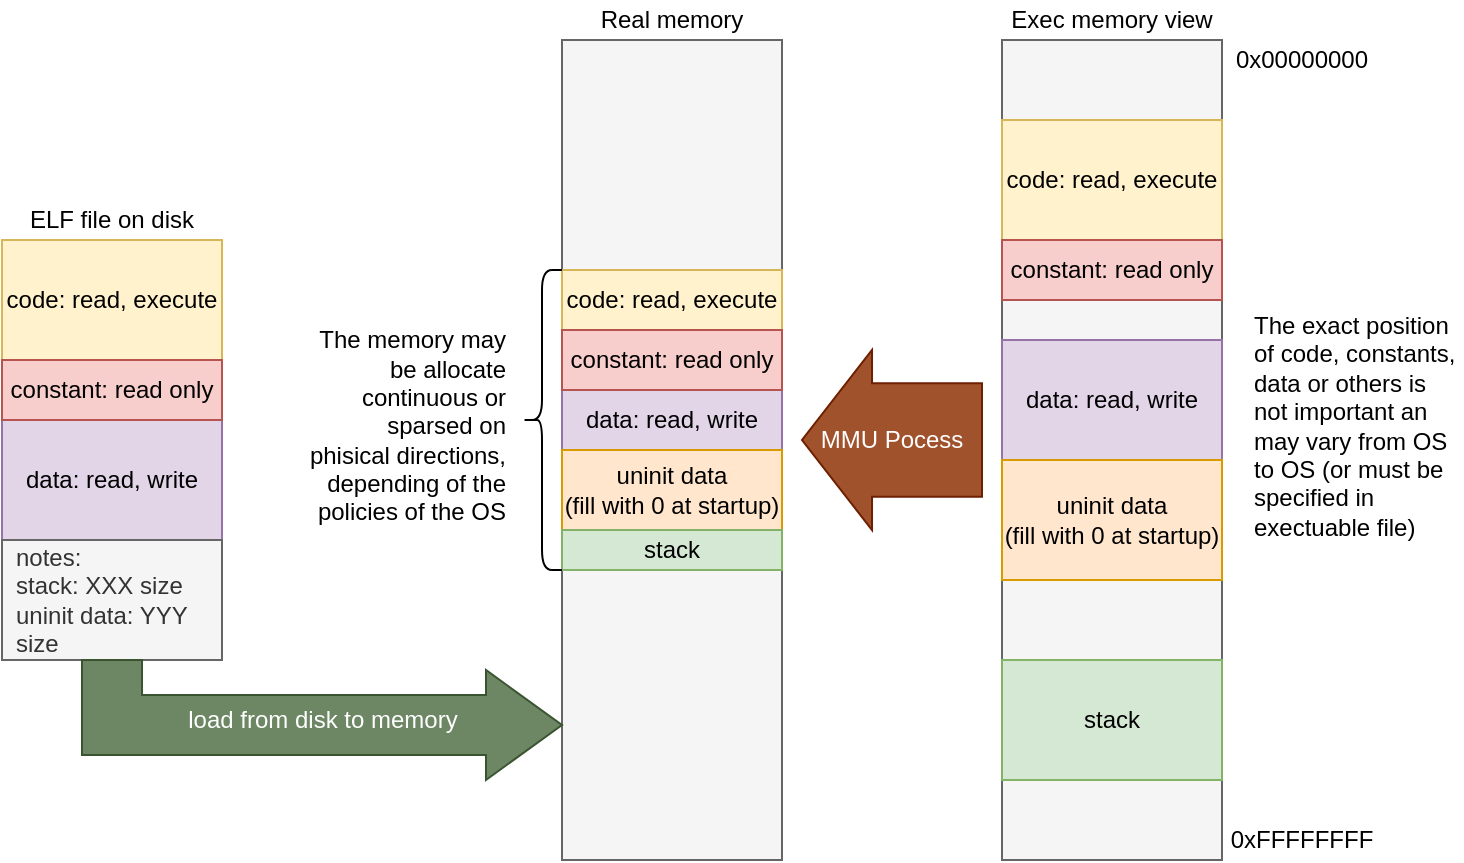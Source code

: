 <mxfile version="13.4.5" type="device"><diagram id="NlS8FvAFCOt90RP4PsmB" name="Page-1"><mxGraphModel dx="955" dy="636" grid="1" gridSize="10" guides="1" tooltips="1" connect="1" arrows="1" fold="1" page="1" pageScale="1" pageWidth="800" pageHeight="500" math="0" shadow="0"><root><mxCell id="0"/><mxCell id="1" parent="0"/><mxCell id="K38DCfmrWye-NqEGqvRb-1" value="" style="rounded=0;whiteSpace=wrap;html=1;fillColor=#f5f5f5;strokeColor=#666666;fontColor=#333333;" vertex="1" parent="1"><mxGeometry x="535" y="55" width="110" height="410" as="geometry"/></mxCell><mxCell id="K38DCfmrWye-NqEGqvRb-2" value="Exec memory view" style="text;html=1;strokeColor=none;fillColor=none;align=center;verticalAlign=middle;whiteSpace=wrap;rounded=0;" vertex="1" parent="1"><mxGeometry x="535" y="35" width="110" height="20" as="geometry"/></mxCell><mxCell id="K38DCfmrWye-NqEGqvRb-3" value="0x00000000" style="text;html=1;strokeColor=none;fillColor=none;align=center;verticalAlign=middle;whiteSpace=wrap;rounded=0;" vertex="1" parent="1"><mxGeometry x="645" y="55" width="80" height="20" as="geometry"/></mxCell><mxCell id="K38DCfmrWye-NqEGqvRb-4" value="0xFFFFFFFF" style="text;html=1;strokeColor=none;fillColor=none;align=center;verticalAlign=middle;whiteSpace=wrap;rounded=0;" vertex="1" parent="1"><mxGeometry x="645" y="445" width="80" height="20" as="geometry"/></mxCell><mxCell id="K38DCfmrWye-NqEGqvRb-5" value="code: read, execute" style="rounded=0;whiteSpace=wrap;html=1;fillColor=#fff2cc;strokeColor=#d6b656;" vertex="1" parent="1"><mxGeometry x="535" y="95" width="110" height="60" as="geometry"/></mxCell><mxCell id="K38DCfmrWye-NqEGqvRb-6" value="data: read, write" style="rounded=0;whiteSpace=wrap;html=1;fillColor=#e1d5e7;strokeColor=#9673a6;" vertex="1" parent="1"><mxGeometry x="535" y="205" width="110" height="60" as="geometry"/></mxCell><mxCell id="K38DCfmrWye-NqEGqvRb-7" value="constant: read only" style="rounded=0;whiteSpace=wrap;html=1;fillColor=#f8cecc;strokeColor=#b85450;" vertex="1" parent="1"><mxGeometry x="535" y="155" width="110" height="30" as="geometry"/></mxCell><mxCell id="K38DCfmrWye-NqEGqvRb-8" value="uninit data&lt;br&gt;(fill with 0 at startup)" style="rounded=0;whiteSpace=wrap;html=1;fillColor=#ffe6cc;strokeColor=#d79b00;" vertex="1" parent="1"><mxGeometry x="535" y="265" width="110" height="60" as="geometry"/></mxCell><mxCell id="K38DCfmrWye-NqEGqvRb-9" value="stack" style="rounded=0;whiteSpace=wrap;html=1;fillColor=#d5e8d4;strokeColor=#82b366;" vertex="1" parent="1"><mxGeometry x="535" y="365" width="110" height="60" as="geometry"/></mxCell><mxCell id="K38DCfmrWye-NqEGqvRb-10" value="code: read, execute" style="rounded=0;whiteSpace=wrap;html=1;fillColor=#fff2cc;strokeColor=#d6b656;" vertex="1" parent="1"><mxGeometry x="35" y="155" width="110" height="60" as="geometry"/></mxCell><mxCell id="K38DCfmrWye-NqEGqvRb-11" value="data: read, write" style="rounded=0;whiteSpace=wrap;html=1;fillColor=#e1d5e7;strokeColor=#9673a6;" vertex="1" parent="1"><mxGeometry x="35" y="245" width="110" height="60" as="geometry"/></mxCell><mxCell id="K38DCfmrWye-NqEGqvRb-12" value="constant: read only" style="rounded=0;whiteSpace=wrap;html=1;fillColor=#f8cecc;strokeColor=#b85450;" vertex="1" parent="1"><mxGeometry x="35" y="215" width="110" height="30" as="geometry"/></mxCell><mxCell id="K38DCfmrWye-NqEGqvRb-14" value="notes:&lt;br&gt;stack: XXX size&lt;br&gt;uninit data: YYY size" style="rounded=0;whiteSpace=wrap;html=1;fillColor=#f5f5f5;strokeColor=#666666;fontColor=#333333;align=left;spacingLeft=5;" vertex="1" parent="1"><mxGeometry x="35" y="305" width="110" height="60" as="geometry"/></mxCell><mxCell id="K38DCfmrWye-NqEGqvRb-16" value="ELF file on disk" style="text;html=1;strokeColor=none;fillColor=none;align=center;verticalAlign=middle;whiteSpace=wrap;rounded=0;" vertex="1" parent="1"><mxGeometry x="40" y="135" width="100" height="20" as="geometry"/></mxCell><mxCell id="K38DCfmrWye-NqEGqvRb-17" value="" style="rounded=0;whiteSpace=wrap;html=1;fillColor=#f5f5f5;strokeColor=#666666;fontColor=#333333;" vertex="1" parent="1"><mxGeometry x="315" y="55" width="110" height="410" as="geometry"/></mxCell><mxCell id="K38DCfmrWye-NqEGqvRb-18" value="Real memory" style="text;html=1;strokeColor=none;fillColor=none;align=center;verticalAlign=middle;whiteSpace=wrap;rounded=0;" vertex="1" parent="1"><mxGeometry x="315" y="35" width="110" height="20" as="geometry"/></mxCell><mxCell id="K38DCfmrWye-NqEGqvRb-21" value="code: read, execute" style="rounded=0;whiteSpace=wrap;html=1;fillColor=#fff2cc;strokeColor=#d6b656;" vertex="1" parent="1"><mxGeometry x="315" y="170" width="110" height="30" as="geometry"/></mxCell><mxCell id="K38DCfmrWye-NqEGqvRb-22" value="data: read, write" style="rounded=0;whiteSpace=wrap;html=1;fillColor=#e1d5e7;strokeColor=#9673a6;" vertex="1" parent="1"><mxGeometry x="315" y="230" width="110" height="30" as="geometry"/></mxCell><mxCell id="K38DCfmrWye-NqEGqvRb-23" value="constant: read only" style="rounded=0;whiteSpace=wrap;html=1;fillColor=#f8cecc;strokeColor=#b85450;" vertex="1" parent="1"><mxGeometry x="315" y="200" width="110" height="30" as="geometry"/></mxCell><mxCell id="K38DCfmrWye-NqEGqvRb-25" value="uninit data&lt;br&gt;(fill with 0 at startup)" style="rounded=0;whiteSpace=wrap;html=1;fillColor=#ffe6cc;strokeColor=#d79b00;" vertex="1" parent="1"><mxGeometry x="315" y="260" width="110" height="40" as="geometry"/></mxCell><mxCell id="K38DCfmrWye-NqEGqvRb-26" value="stack" style="rounded=0;whiteSpace=wrap;html=1;fillColor=#d5e8d4;strokeColor=#82b366;" vertex="1" parent="1"><mxGeometry x="315" y="300" width="110" height="20" as="geometry"/></mxCell><mxCell id="K38DCfmrWye-NqEGqvRb-29" value="" style="shape=curlyBracket;whiteSpace=wrap;html=1;rounded=1;align=left;" vertex="1" parent="1"><mxGeometry x="295" y="170" width="20" height="150" as="geometry"/></mxCell><mxCell id="K38DCfmrWye-NqEGqvRb-30" value="The memory may be allocate continuous or sparsed on phisical directions, depending of the policies of the OS" style="text;html=1;strokeColor=none;fillColor=none;align=right;verticalAlign=middle;whiteSpace=wrap;rounded=0;spacingRight=6;" vertex="1" parent="1"><mxGeometry x="185" y="170" width="110" height="155" as="geometry"/></mxCell><mxCell id="K38DCfmrWye-NqEGqvRb-31" value="MMU Pocess" style="shape=singleArrow;direction=west;whiteSpace=wrap;html=1;align=center;arrowWidth=0.631;arrowSize=0.389;fillColor=#a0522d;strokeColor=#6D1F00;fontColor=#ffffff;" vertex="1" parent="1"><mxGeometry x="435" y="210" width="90" height="90" as="geometry"/></mxCell><mxCell id="K38DCfmrWye-NqEGqvRb-34" value="load from disk to memory" style="html=1;shadow=0;dashed=0;align=center;verticalAlign=middle;shape=mxgraph.arrows2.bendArrow;dy=15;dx=38;notch=0;arrowHead=55;rounded=0;flipH=0;flipV=1;fillColor=#6d8764;strokeColor=#3A5431;fontColor=#ffffff;" vertex="1" parent="1"><mxGeometry x="75" y="365" width="240" height="60" as="geometry"/></mxCell><mxCell id="K38DCfmrWye-NqEGqvRb-35" value="The exact position of code, constants, data or others is not important an may vary from OS to OS (or must be specified in exectuable file)" style="text;html=1;strokeColor=none;fillColor=none;align=left;verticalAlign=middle;whiteSpace=wrap;rounded=0;spacingRight=0;spacingLeft=4;" vertex="1" parent="1"><mxGeometry x="655" y="170" width="110" height="155" as="geometry"/></mxCell></root></mxGraphModel></diagram></mxfile>